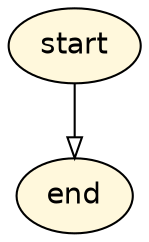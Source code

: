 digraph {
"acfd4bc8-0b02-4fd0-83c7-34a3f3490a86" [label="end", shape=ellipse, style=filled, fillcolor=cornsilk, fontname=Helvetica];
"86d2ff5f-1775-4df8-bf9f-654bc3194a17" [label="start", shape=ellipse, style=filled, fillcolor=cornsilk, fontname=Helvetica];
"86d2ff5f-1775-4df8-bf9f-654bc3194a17" -> "acfd4bc8-0b02-4fd0-83c7-34a3f3490a86" [taillabel="", arrowhead=onormal, fontname=Helvetica];
}

